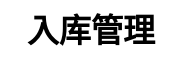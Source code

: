 <mxfile version="21.1.6" type="github" pages="2">
  <diagram name="入库管理" id="bwUxwRHC7fR-1DkseRu6">
    <mxGraphModel dx="1434" dy="756" grid="1" gridSize="10" guides="1" tooltips="1" connect="1" arrows="1" fold="1" page="1" pageScale="1" pageWidth="827" pageHeight="1169" math="0" shadow="0">
      <root>
        <mxCell id="0" />
        <mxCell id="1" parent="0" />
        <mxCell id="Z8b3vt7QsjMo0KYc-PmO-1" value="&lt;b&gt;&lt;font style=&quot;font-size: 16px;&quot;&gt;入库管理&lt;/font&gt;&lt;/b&gt;" style="text;html=1;align=center;verticalAlign=middle;resizable=0;points=[];autosize=1;strokeColor=none;fillColor=none;" vertex="1" parent="1">
          <mxGeometry x="355" y="65" width="90" height="30" as="geometry" />
        </mxCell>
      </root>
    </mxGraphModel>
  </diagram>
  <diagram id="yEQ0pXuZf-btg4ytwAR5" name="采购入库">
    <mxGraphModel dx="1434" dy="756" grid="1" gridSize="10" guides="1" tooltips="1" connect="1" arrows="1" fold="1" page="1" pageScale="1" pageWidth="827" pageHeight="1169" math="0" shadow="0">
      <root>
        <mxCell id="0" />
        <mxCell id="1" parent="0" />
        <mxCell id="LUd9R85YzY4D5ZRwarRz-1" value="&lt;b&gt;&lt;font style=&quot;font-size: 16px;&quot;&gt;采购入库&lt;/font&gt;&lt;/b&gt;" style="text;html=1;align=center;verticalAlign=middle;resizable=0;points=[];autosize=1;strokeColor=none;fillColor=none;" vertex="1" parent="1">
          <mxGeometry x="355" y="35" width="90" height="30" as="geometry" />
        </mxCell>
        <mxCell id="LUd9R85YzY4D5ZRwarRz-2" value="&lt;font style=&quot;font-size: 14px;&quot;&gt;过账&lt;/font&gt;" style="text;html=1;align=center;verticalAlign=middle;resizable=0;points=[];autosize=1;strokeColor=none;fillColor=none;" vertex="1" parent="1">
          <mxGeometry x="40" y="220" width="50" height="30" as="geometry" />
        </mxCell>
        <mxCell id="LUd9R85YzY4D5ZRwarRz-3" value="&lt;div style=&quot;background-color:#24292e;color:#d1d5da;font-family:&#39;JetBrains Mono&#39;,monospace;font-size:9.8pt;&quot;&gt;&lt;pre&gt;&lt;span style=&quot;color:#959da5;&quot;&gt;// &lt;/span&gt;&lt;span style=&quot;color:#959da5;font-family:&#39;宋体&#39;,monospace;&quot;&gt;生成&lt;/span&gt;&lt;span style=&quot;color:#959da5;&quot;&gt;ins&lt;/span&gt;&lt;span style=&quot;color:#959da5;font-family:&#39;宋体&#39;,monospace;&quot;&gt;凭证&lt;br&gt;&lt;/span&gt;purchaseInputComponent.&lt;span style=&quot;color:#b392f0;&quot;&gt;generateInsDocToPost&lt;/span&gt;(&lt;span style=&quot;color:#ffab70;&quot;&gt;ctx&lt;/span&gt;);&lt;br&gt;&lt;span style=&quot;color:#959da5;&quot;&gt;// sap&lt;/span&gt;&lt;span style=&quot;color:#959da5;font-family:&#39;宋体&#39;,monospace;&quot;&gt;入库过账&lt;br&gt;&lt;/span&gt;inputComponent.&lt;span style=&quot;color:#b392f0;&quot;&gt;postInputToSap&lt;/span&gt;(&lt;span style=&quot;color:#ffab70;&quot;&gt;ctx&lt;/span&gt;);&lt;br&gt;&lt;span style=&quot;color:#959da5;&quot;&gt;// ins&lt;/span&gt;&lt;span style=&quot;color:#959da5;font-family:&#39;宋体&#39;,monospace;&quot;&gt;入库过账&lt;br&gt;&lt;/span&gt;inputComponent.&lt;span style=&quot;color:#b392f0;&quot;&gt;postInputToIns&lt;/span&gt;(&lt;span style=&quot;color:#ffab70;&quot;&gt;ctx&lt;/span&gt;);&lt;br&gt;&lt;br&gt;&lt;span style=&quot;color:#959da5;&quot;&gt;// &lt;/span&gt;&lt;span style=&quot;color:#959da5;font-family:&#39;宋体&#39;,monospace;&quot;&gt;设置上架请求标签关联关系&lt;br&gt;&lt;/span&gt;inputComponent.&lt;span style=&quot;color:#b392f0;&quot;&gt;setPostLabelReceiptRel&lt;/span&gt;(&lt;span style=&quot;color:#ffab70;&quot;&gt;ctx&lt;/span&gt;);&lt;br&gt;&lt;br&gt;&lt;span style=&quot;color:#959da5;&quot;&gt;// &lt;/span&gt;&lt;span style=&quot;color:#959da5;font-family:&#39;宋体&#39;,monospace;&quot;&gt;普通标签生成上架请求&lt;br&gt;&lt;/span&gt;inputComponent.&lt;span style=&quot;color:#b392f0;&quot;&gt;generateLoadReq&lt;/span&gt;(&lt;span style=&quot;color:#ffab70;&quot;&gt;ctx&lt;/span&gt;);&lt;br&gt;&lt;span style=&quot;color:#959da5;&quot;&gt;// &lt;/span&gt;&lt;span style=&quot;color:#959da5;font-family:&#39;宋体&#39;,monospace;&quot;&gt;更新批次入库时间&lt;br&gt;&lt;/span&gt;inputComponent.&lt;span style=&quot;color:#b392f0;&quot;&gt;updateInputDate&lt;/span&gt;(&lt;span style=&quot;color:#ffab70;&quot;&gt;ctx&lt;/span&gt;);&lt;/pre&gt;&lt;/div&gt;" style="text;whiteSpace=wrap;html=1;" vertex="1" parent="1">
          <mxGeometry x="40" y="240" width="350" height="250" as="geometry" />
        </mxCell>
      </root>
    </mxGraphModel>
  </diagram>
</mxfile>
